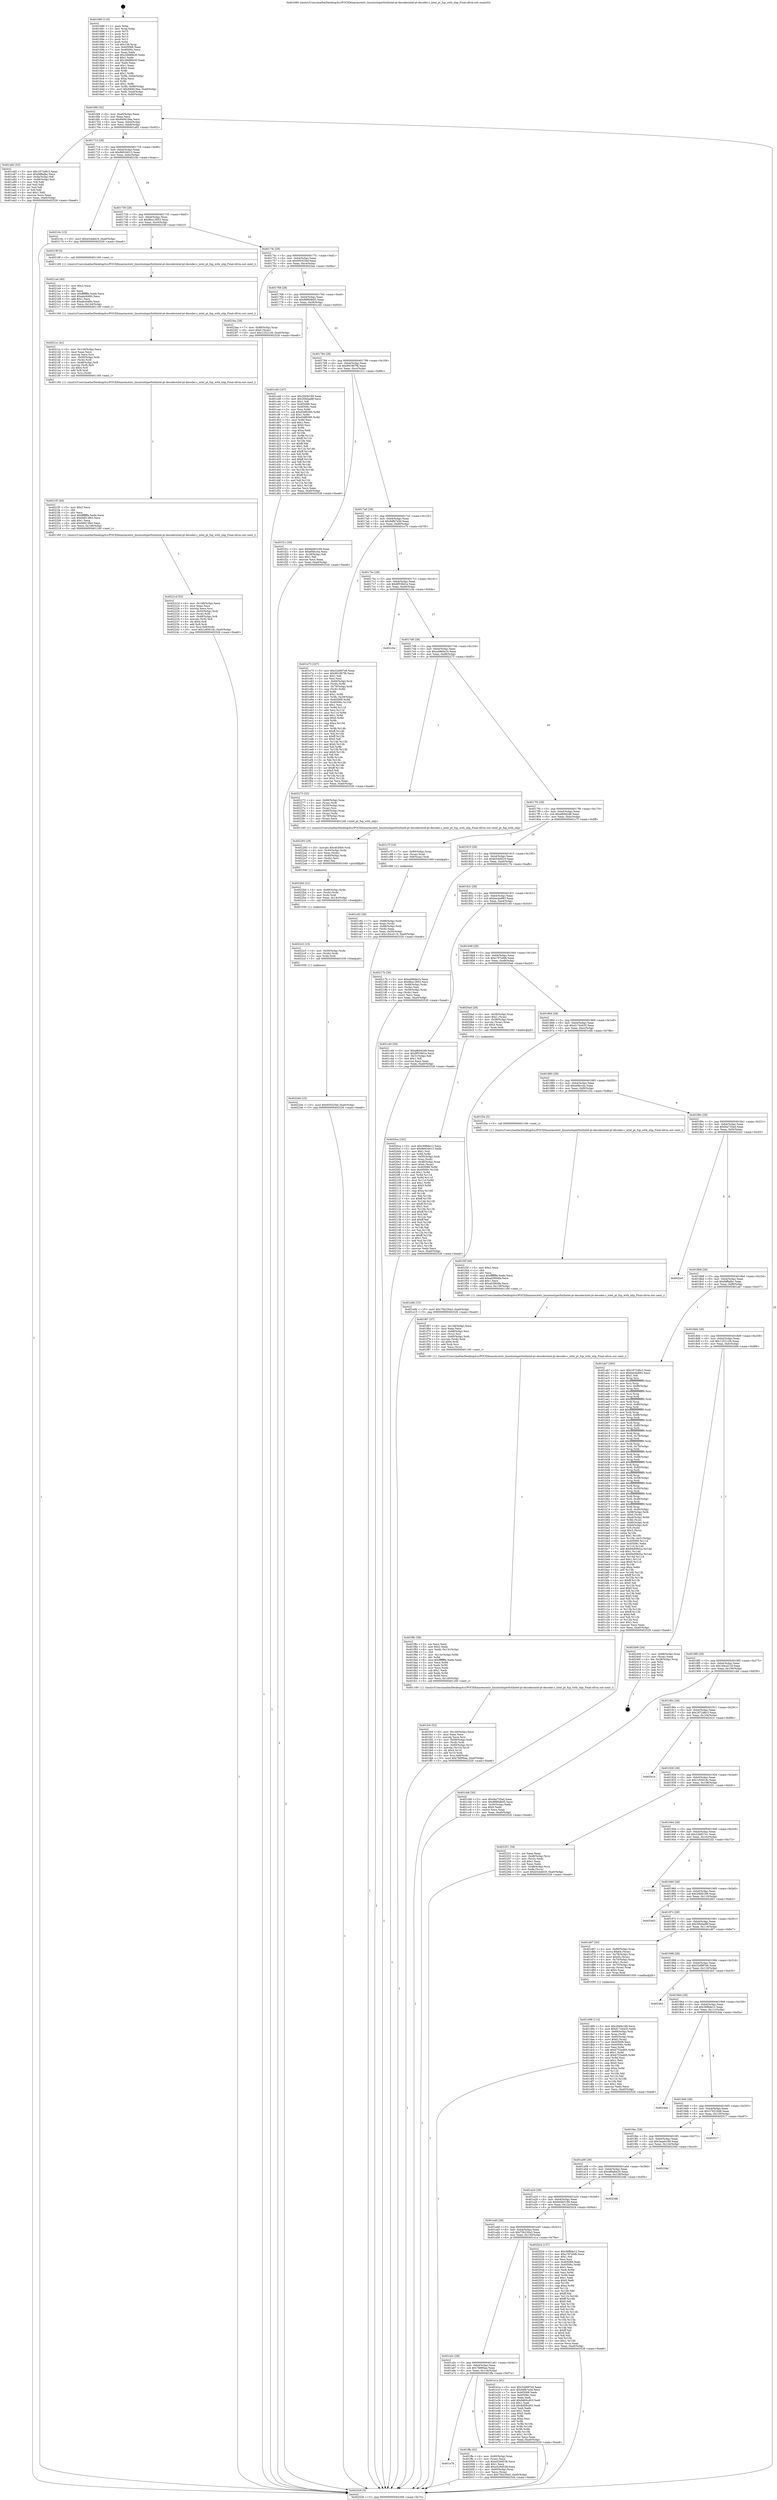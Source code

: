 digraph "0x401680" {
  label = "0x401680 (/mnt/c/Users/mathe/Desktop/tcc/POCII/binaries/extr_linuxtoolsperfutilintel-pt-decoderintel-pt-decoder.c_intel_pt_fup_with_nlip_Final-ollvm.out::main(0))"
  labelloc = "t"
  node[shape=record]

  Entry [label="",width=0.3,height=0.3,shape=circle,fillcolor=black,style=filled]
  "0x4016f4" [label="{
     0x4016f4 [32]\l
     | [instrs]\l
     &nbsp;&nbsp;0x4016f4 \<+6\>: mov -0xa0(%rbp),%eax\l
     &nbsp;&nbsp;0x4016fa \<+2\>: mov %eax,%ecx\l
     &nbsp;&nbsp;0x4016fc \<+6\>: sub $0x840619ea,%ecx\l
     &nbsp;&nbsp;0x401702 \<+6\>: mov %eax,-0xb4(%rbp)\l
     &nbsp;&nbsp;0x401708 \<+6\>: mov %ecx,-0xb8(%rbp)\l
     &nbsp;&nbsp;0x40170e \<+6\>: je 0000000000401a82 \<main+0x402\>\l
  }"]
  "0x401a82" [label="{
     0x401a82 [53]\l
     | [instrs]\l
     &nbsp;&nbsp;0x401a82 \<+5\>: mov $0x1872d6c3,%eax\l
     &nbsp;&nbsp;0x401a87 \<+5\>: mov $0xf4ffadbc,%ecx\l
     &nbsp;&nbsp;0x401a8c \<+6\>: mov -0x9a(%rbp),%dl\l
     &nbsp;&nbsp;0x401a92 \<+7\>: mov -0x99(%rbp),%sil\l
     &nbsp;&nbsp;0x401a99 \<+3\>: mov %dl,%dil\l
     &nbsp;&nbsp;0x401a9c \<+3\>: and %sil,%dil\l
     &nbsp;&nbsp;0x401a9f \<+3\>: xor %sil,%dl\l
     &nbsp;&nbsp;0x401aa2 \<+3\>: or %dl,%dil\l
     &nbsp;&nbsp;0x401aa5 \<+4\>: test $0x1,%dil\l
     &nbsp;&nbsp;0x401aa9 \<+3\>: cmovne %ecx,%eax\l
     &nbsp;&nbsp;0x401aac \<+6\>: mov %eax,-0xa0(%rbp)\l
     &nbsp;&nbsp;0x401ab2 \<+5\>: jmp 0000000000402526 \<main+0xea6\>\l
  }"]
  "0x401714" [label="{
     0x401714 [28]\l
     | [instrs]\l
     &nbsp;&nbsp;0x401714 \<+5\>: jmp 0000000000401719 \<main+0x99\>\l
     &nbsp;&nbsp;0x401719 \<+6\>: mov -0xb4(%rbp),%eax\l
     &nbsp;&nbsp;0x40171f \<+5\>: sub $0x86634013,%eax\l
     &nbsp;&nbsp;0x401724 \<+6\>: mov %eax,-0xbc(%rbp)\l
     &nbsp;&nbsp;0x40172a \<+6\>: je 000000000040216c \<main+0xaec\>\l
  }"]
  "0x402526" [label="{
     0x402526 [5]\l
     | [instrs]\l
     &nbsp;&nbsp;0x402526 \<+5\>: jmp 00000000004016f4 \<main+0x74\>\l
  }"]
  "0x401680" [label="{
     0x401680 [116]\l
     | [instrs]\l
     &nbsp;&nbsp;0x401680 \<+1\>: push %rbp\l
     &nbsp;&nbsp;0x401681 \<+3\>: mov %rsp,%rbp\l
     &nbsp;&nbsp;0x401684 \<+2\>: push %r15\l
     &nbsp;&nbsp;0x401686 \<+2\>: push %r14\l
     &nbsp;&nbsp;0x401688 \<+2\>: push %r13\l
     &nbsp;&nbsp;0x40168a \<+2\>: push %r12\l
     &nbsp;&nbsp;0x40168c \<+1\>: push %rbx\l
     &nbsp;&nbsp;0x40168d \<+7\>: sub $0x138,%rsp\l
     &nbsp;&nbsp;0x401694 \<+7\>: mov 0x405068,%eax\l
     &nbsp;&nbsp;0x40169b \<+7\>: mov 0x40506c,%ecx\l
     &nbsp;&nbsp;0x4016a2 \<+2\>: mov %eax,%edx\l
     &nbsp;&nbsp;0x4016a4 \<+6\>: add $0x26686b30,%edx\l
     &nbsp;&nbsp;0x4016aa \<+3\>: sub $0x1,%edx\l
     &nbsp;&nbsp;0x4016ad \<+6\>: sub $0x26686b30,%edx\l
     &nbsp;&nbsp;0x4016b3 \<+3\>: imul %edx,%eax\l
     &nbsp;&nbsp;0x4016b6 \<+3\>: and $0x1,%eax\l
     &nbsp;&nbsp;0x4016b9 \<+3\>: cmp $0x0,%eax\l
     &nbsp;&nbsp;0x4016bc \<+4\>: sete %r8b\l
     &nbsp;&nbsp;0x4016c0 \<+4\>: and $0x1,%r8b\l
     &nbsp;&nbsp;0x4016c4 \<+7\>: mov %r8b,-0x9a(%rbp)\l
     &nbsp;&nbsp;0x4016cb \<+3\>: cmp $0xa,%ecx\l
     &nbsp;&nbsp;0x4016ce \<+4\>: setl %r8b\l
     &nbsp;&nbsp;0x4016d2 \<+4\>: and $0x1,%r8b\l
     &nbsp;&nbsp;0x4016d6 \<+7\>: mov %r8b,-0x99(%rbp)\l
     &nbsp;&nbsp;0x4016dd \<+10\>: movl $0x840619ea,-0xa0(%rbp)\l
     &nbsp;&nbsp;0x4016e7 \<+6\>: mov %edi,-0xa4(%rbp)\l
     &nbsp;&nbsp;0x4016ed \<+7\>: mov %rsi,-0xb0(%rbp)\l
  }"]
  Exit [label="",width=0.3,height=0.3,shape=circle,fillcolor=black,style=filled,peripheries=2]
  "0x40216c" [label="{
     0x40216c [15]\l
     | [instrs]\l
     &nbsp;&nbsp;0x40216c \<+10\>: movl $0xb5cbdd19,-0xa0(%rbp)\l
     &nbsp;&nbsp;0x402176 \<+5\>: jmp 0000000000402526 \<main+0xea6\>\l
  }"]
  "0x401730" [label="{
     0x401730 [28]\l
     | [instrs]\l
     &nbsp;&nbsp;0x401730 \<+5\>: jmp 0000000000401735 \<main+0xb5\>\l
     &nbsp;&nbsp;0x401735 \<+6\>: mov -0xb4(%rbp),%eax\l
     &nbsp;&nbsp;0x40173b \<+5\>: sub $0x8ba13853,%eax\l
     &nbsp;&nbsp;0x401740 \<+6\>: mov %eax,-0xc0(%rbp)\l
     &nbsp;&nbsp;0x401746 \<+6\>: je 000000000040219f \<main+0xb1f\>\l
  }"]
  "0x4022d4" [label="{
     0x4022d4 [15]\l
     | [instrs]\l
     &nbsp;&nbsp;0x4022d4 \<+10\>: movl $0x950325ef,-0xa0(%rbp)\l
     &nbsp;&nbsp;0x4022de \<+5\>: jmp 0000000000402526 \<main+0xea6\>\l
  }"]
  "0x40219f" [label="{
     0x40219f [5]\l
     | [instrs]\l
     &nbsp;&nbsp;0x40219f \<+5\>: call 0000000000401160 \<next_i\>\l
     | [calls]\l
     &nbsp;&nbsp;0x401160 \{1\} (/mnt/c/Users/mathe/Desktop/tcc/POCII/binaries/extr_linuxtoolsperfutilintel-pt-decoderintel-pt-decoder.c_intel_pt_fup_with_nlip_Final-ollvm.out::next_i)\l
  }"]
  "0x40174c" [label="{
     0x40174c [28]\l
     | [instrs]\l
     &nbsp;&nbsp;0x40174c \<+5\>: jmp 0000000000401751 \<main+0xd1\>\l
     &nbsp;&nbsp;0x401751 \<+6\>: mov -0xb4(%rbp),%eax\l
     &nbsp;&nbsp;0x401757 \<+5\>: sub $0x950325ef,%eax\l
     &nbsp;&nbsp;0x40175c \<+6\>: mov %eax,-0xc4(%rbp)\l
     &nbsp;&nbsp;0x401762 \<+6\>: je 00000000004023ea \<main+0xd6a\>\l
  }"]
  "0x4022c5" [label="{
     0x4022c5 [15]\l
     | [instrs]\l
     &nbsp;&nbsp;0x4022c5 \<+4\>: mov -0x50(%rbp),%rdx\l
     &nbsp;&nbsp;0x4022c9 \<+3\>: mov (%rdx),%rdx\l
     &nbsp;&nbsp;0x4022cc \<+3\>: mov %rdx,%rdi\l
     &nbsp;&nbsp;0x4022cf \<+5\>: call 0000000000401030 \<free@plt\>\l
     | [calls]\l
     &nbsp;&nbsp;0x401030 \{1\} (unknown)\l
  }"]
  "0x4023ea" [label="{
     0x4023ea [28]\l
     | [instrs]\l
     &nbsp;&nbsp;0x4023ea \<+7\>: mov -0x98(%rbp),%rax\l
     &nbsp;&nbsp;0x4023f1 \<+6\>: movl $0x0,(%rax)\l
     &nbsp;&nbsp;0x4023f7 \<+10\>: movl $0x12521cf4,-0xa0(%rbp)\l
     &nbsp;&nbsp;0x402401 \<+5\>: jmp 0000000000402526 \<main+0xea6\>\l
  }"]
  "0x401768" [label="{
     0x401768 [28]\l
     | [instrs]\l
     &nbsp;&nbsp;0x401768 \<+5\>: jmp 000000000040176d \<main+0xed\>\l
     &nbsp;&nbsp;0x40176d \<+6\>: mov -0xb4(%rbp),%eax\l
     &nbsp;&nbsp;0x401773 \<+5\>: sub $0x9890db05,%eax\l
     &nbsp;&nbsp;0x401778 \<+6\>: mov %eax,-0xc8(%rbp)\l
     &nbsp;&nbsp;0x40177e \<+6\>: je 0000000000401cd4 \<main+0x654\>\l
  }"]
  "0x4022b0" [label="{
     0x4022b0 [21]\l
     | [instrs]\l
     &nbsp;&nbsp;0x4022b0 \<+4\>: mov -0x68(%rbp),%rdx\l
     &nbsp;&nbsp;0x4022b4 \<+3\>: mov (%rdx),%rdx\l
     &nbsp;&nbsp;0x4022b7 \<+3\>: mov %rdx,%rdi\l
     &nbsp;&nbsp;0x4022ba \<+6\>: mov %eax,-0x14c(%rbp)\l
     &nbsp;&nbsp;0x4022c0 \<+5\>: call 0000000000401030 \<free@plt\>\l
     | [calls]\l
     &nbsp;&nbsp;0x401030 \{1\} (unknown)\l
  }"]
  "0x401cd4" [label="{
     0x401cd4 [147]\l
     | [instrs]\l
     &nbsp;&nbsp;0x401cd4 \<+5\>: mov $0x2f40b189,%eax\l
     &nbsp;&nbsp;0x401cd9 \<+5\>: mov $0x30b0ad8f,%ecx\l
     &nbsp;&nbsp;0x401cde \<+2\>: mov $0x1,%dl\l
     &nbsp;&nbsp;0x401ce0 \<+7\>: mov 0x405068,%esi\l
     &nbsp;&nbsp;0x401ce7 \<+7\>: mov 0x40506c,%edi\l
     &nbsp;&nbsp;0x401cee \<+3\>: mov %esi,%r8d\l
     &nbsp;&nbsp;0x401cf1 \<+7\>: sub $0xd3df0385,%r8d\l
     &nbsp;&nbsp;0x401cf8 \<+4\>: sub $0x1,%r8d\l
     &nbsp;&nbsp;0x401cfc \<+7\>: add $0xd3df0385,%r8d\l
     &nbsp;&nbsp;0x401d03 \<+4\>: imul %r8d,%esi\l
     &nbsp;&nbsp;0x401d07 \<+3\>: and $0x1,%esi\l
     &nbsp;&nbsp;0x401d0a \<+3\>: cmp $0x0,%esi\l
     &nbsp;&nbsp;0x401d0d \<+4\>: sete %r9b\l
     &nbsp;&nbsp;0x401d11 \<+3\>: cmp $0xa,%edi\l
     &nbsp;&nbsp;0x401d14 \<+4\>: setl %r10b\l
     &nbsp;&nbsp;0x401d18 \<+3\>: mov %r9b,%r11b\l
     &nbsp;&nbsp;0x401d1b \<+4\>: xor $0xff,%r11b\l
     &nbsp;&nbsp;0x401d1f \<+3\>: mov %r10b,%bl\l
     &nbsp;&nbsp;0x401d22 \<+3\>: xor $0xff,%bl\l
     &nbsp;&nbsp;0x401d25 \<+3\>: xor $0x1,%dl\l
     &nbsp;&nbsp;0x401d28 \<+3\>: mov %r11b,%r14b\l
     &nbsp;&nbsp;0x401d2b \<+4\>: and $0xff,%r14b\l
     &nbsp;&nbsp;0x401d2f \<+3\>: and %dl,%r9b\l
     &nbsp;&nbsp;0x401d32 \<+3\>: mov %bl,%r15b\l
     &nbsp;&nbsp;0x401d35 \<+4\>: and $0xff,%r15b\l
     &nbsp;&nbsp;0x401d39 \<+3\>: and %dl,%r10b\l
     &nbsp;&nbsp;0x401d3c \<+3\>: or %r9b,%r14b\l
     &nbsp;&nbsp;0x401d3f \<+3\>: or %r10b,%r15b\l
     &nbsp;&nbsp;0x401d42 \<+3\>: xor %r15b,%r14b\l
     &nbsp;&nbsp;0x401d45 \<+3\>: or %bl,%r11b\l
     &nbsp;&nbsp;0x401d48 \<+4\>: xor $0xff,%r11b\l
     &nbsp;&nbsp;0x401d4c \<+3\>: or $0x1,%dl\l
     &nbsp;&nbsp;0x401d4f \<+3\>: and %dl,%r11b\l
     &nbsp;&nbsp;0x401d52 \<+3\>: or %r11b,%r14b\l
     &nbsp;&nbsp;0x401d55 \<+4\>: test $0x1,%r14b\l
     &nbsp;&nbsp;0x401d59 \<+3\>: cmovne %ecx,%eax\l
     &nbsp;&nbsp;0x401d5c \<+6\>: mov %eax,-0xa0(%rbp)\l
     &nbsp;&nbsp;0x401d62 \<+5\>: jmp 0000000000402526 \<main+0xea6\>\l
  }"]
  "0x401784" [label="{
     0x401784 [28]\l
     | [instrs]\l
     &nbsp;&nbsp;0x401784 \<+5\>: jmp 0000000000401789 \<main+0x109\>\l
     &nbsp;&nbsp;0x401789 \<+6\>: mov -0xb4(%rbp),%eax\l
     &nbsp;&nbsp;0x40178f \<+5\>: sub $0x991967f6,%eax\l
     &nbsp;&nbsp;0x401794 \<+6\>: mov %eax,-0xcc(%rbp)\l
     &nbsp;&nbsp;0x40179a \<+6\>: je 0000000000401f1c \<main+0x89c\>\l
  }"]
  "0x402293" [label="{
     0x402293 [29]\l
     | [instrs]\l
     &nbsp;&nbsp;0x402293 \<+10\>: movabs $0x4030b6,%rdi\l
     &nbsp;&nbsp;0x40229d \<+4\>: mov -0x40(%rbp),%rdx\l
     &nbsp;&nbsp;0x4022a1 \<+2\>: mov %eax,(%rdx)\l
     &nbsp;&nbsp;0x4022a3 \<+4\>: mov -0x40(%rbp),%rdx\l
     &nbsp;&nbsp;0x4022a7 \<+2\>: mov (%rdx),%esi\l
     &nbsp;&nbsp;0x4022a9 \<+2\>: mov $0x0,%al\l
     &nbsp;&nbsp;0x4022ab \<+5\>: call 0000000000401040 \<printf@plt\>\l
     | [calls]\l
     &nbsp;&nbsp;0x401040 \{1\} (unknown)\l
  }"]
  "0x401f1c" [label="{
     0x401f1c [30]\l
     | [instrs]\l
     &nbsp;&nbsp;0x401f1c \<+5\>: mov $0x6d483199,%eax\l
     &nbsp;&nbsp;0x401f21 \<+5\>: mov $0xef4fcc5a,%ecx\l
     &nbsp;&nbsp;0x401f26 \<+3\>: mov -0x29(%rbp),%dl\l
     &nbsp;&nbsp;0x401f29 \<+3\>: test $0x1,%dl\l
     &nbsp;&nbsp;0x401f2c \<+3\>: cmovne %ecx,%eax\l
     &nbsp;&nbsp;0x401f2f \<+6\>: mov %eax,-0xa0(%rbp)\l
     &nbsp;&nbsp;0x401f35 \<+5\>: jmp 0000000000402526 \<main+0xea6\>\l
  }"]
  "0x4017a0" [label="{
     0x4017a0 [28]\l
     | [instrs]\l
     &nbsp;&nbsp;0x4017a0 \<+5\>: jmp 00000000004017a5 \<main+0x125\>\l
     &nbsp;&nbsp;0x4017a5 \<+6\>: mov -0xb4(%rbp),%eax\l
     &nbsp;&nbsp;0x4017ab \<+5\>: sub $0x9dfb7a5d,%eax\l
     &nbsp;&nbsp;0x4017b0 \<+6\>: mov %eax,-0xd0(%rbp)\l
     &nbsp;&nbsp;0x4017b6 \<+6\>: je 0000000000401e75 \<main+0x7f5\>\l
  }"]
  "0x40221d" [label="{
     0x40221d [52]\l
     | [instrs]\l
     &nbsp;&nbsp;0x40221d \<+6\>: mov -0x148(%rbp),%ecx\l
     &nbsp;&nbsp;0x402223 \<+3\>: imul %eax,%ecx\l
     &nbsp;&nbsp;0x402226 \<+3\>: movslq %ecx,%rsi\l
     &nbsp;&nbsp;0x402229 \<+4\>: mov -0x50(%rbp),%rdi\l
     &nbsp;&nbsp;0x40222d \<+3\>: mov (%rdi),%rdi\l
     &nbsp;&nbsp;0x402230 \<+4\>: mov -0x48(%rbp),%r8\l
     &nbsp;&nbsp;0x402234 \<+3\>: movslq (%r8),%r8\l
     &nbsp;&nbsp;0x402237 \<+4\>: shl $0x4,%r8\l
     &nbsp;&nbsp;0x40223b \<+3\>: add %r8,%rdi\l
     &nbsp;&nbsp;0x40223e \<+4\>: mov %rsi,0x8(%rdi)\l
     &nbsp;&nbsp;0x402242 \<+10\>: movl $0x1c6561dc,-0xa0(%rbp)\l
     &nbsp;&nbsp;0x40224c \<+5\>: jmp 0000000000402526 \<main+0xea6\>\l
  }"]
  "0x401e75" [label="{
     0x401e75 [167]\l
     | [instrs]\l
     &nbsp;&nbsp;0x401e75 \<+5\>: mov $0x32d997e6,%eax\l
     &nbsp;&nbsp;0x401e7a \<+5\>: mov $0x991967f6,%ecx\l
     &nbsp;&nbsp;0x401e7f \<+2\>: mov $0x1,%dl\l
     &nbsp;&nbsp;0x401e81 \<+2\>: xor %esi,%esi\l
     &nbsp;&nbsp;0x401e83 \<+4\>: mov -0x60(%rbp),%rdi\l
     &nbsp;&nbsp;0x401e87 \<+3\>: mov (%rdi),%r8d\l
     &nbsp;&nbsp;0x401e8a \<+4\>: mov -0x70(%rbp),%rdi\l
     &nbsp;&nbsp;0x401e8e \<+3\>: cmp (%rdi),%r8d\l
     &nbsp;&nbsp;0x401e91 \<+4\>: setl %r9b\l
     &nbsp;&nbsp;0x401e95 \<+4\>: and $0x1,%r9b\l
     &nbsp;&nbsp;0x401e99 \<+4\>: mov %r9b,-0x29(%rbp)\l
     &nbsp;&nbsp;0x401e9d \<+8\>: mov 0x405068,%r8d\l
     &nbsp;&nbsp;0x401ea5 \<+8\>: mov 0x40506c,%r10d\l
     &nbsp;&nbsp;0x401ead \<+3\>: sub $0x1,%esi\l
     &nbsp;&nbsp;0x401eb0 \<+3\>: mov %r8d,%r11d\l
     &nbsp;&nbsp;0x401eb3 \<+3\>: add %esi,%r11d\l
     &nbsp;&nbsp;0x401eb6 \<+4\>: imul %r11d,%r8d\l
     &nbsp;&nbsp;0x401eba \<+4\>: and $0x1,%r8d\l
     &nbsp;&nbsp;0x401ebe \<+4\>: cmp $0x0,%r8d\l
     &nbsp;&nbsp;0x401ec2 \<+4\>: sete %r9b\l
     &nbsp;&nbsp;0x401ec6 \<+4\>: cmp $0xa,%r10d\l
     &nbsp;&nbsp;0x401eca \<+3\>: setl %bl\l
     &nbsp;&nbsp;0x401ecd \<+3\>: mov %r9b,%r14b\l
     &nbsp;&nbsp;0x401ed0 \<+4\>: xor $0xff,%r14b\l
     &nbsp;&nbsp;0x401ed4 \<+3\>: mov %bl,%r15b\l
     &nbsp;&nbsp;0x401ed7 \<+4\>: xor $0xff,%r15b\l
     &nbsp;&nbsp;0x401edb \<+3\>: xor $0x0,%dl\l
     &nbsp;&nbsp;0x401ede \<+3\>: mov %r14b,%r12b\l
     &nbsp;&nbsp;0x401ee1 \<+4\>: and $0x0,%r12b\l
     &nbsp;&nbsp;0x401ee5 \<+3\>: and %dl,%r9b\l
     &nbsp;&nbsp;0x401ee8 \<+3\>: mov %r15b,%r13b\l
     &nbsp;&nbsp;0x401eeb \<+4\>: and $0x0,%r13b\l
     &nbsp;&nbsp;0x401eef \<+2\>: and %dl,%bl\l
     &nbsp;&nbsp;0x401ef1 \<+3\>: or %r9b,%r12b\l
     &nbsp;&nbsp;0x401ef4 \<+3\>: or %bl,%r13b\l
     &nbsp;&nbsp;0x401ef7 \<+3\>: xor %r13b,%r12b\l
     &nbsp;&nbsp;0x401efa \<+3\>: or %r15b,%r14b\l
     &nbsp;&nbsp;0x401efd \<+4\>: xor $0xff,%r14b\l
     &nbsp;&nbsp;0x401f01 \<+3\>: or $0x0,%dl\l
     &nbsp;&nbsp;0x401f04 \<+3\>: and %dl,%r14b\l
     &nbsp;&nbsp;0x401f07 \<+3\>: or %r14b,%r12b\l
     &nbsp;&nbsp;0x401f0a \<+4\>: test $0x1,%r12b\l
     &nbsp;&nbsp;0x401f0e \<+3\>: cmovne %ecx,%eax\l
     &nbsp;&nbsp;0x401f11 \<+6\>: mov %eax,-0xa0(%rbp)\l
     &nbsp;&nbsp;0x401f17 \<+5\>: jmp 0000000000402526 \<main+0xea6\>\l
  }"]
  "0x4017bc" [label="{
     0x4017bc [28]\l
     | [instrs]\l
     &nbsp;&nbsp;0x4017bc \<+5\>: jmp 00000000004017c1 \<main+0x141\>\l
     &nbsp;&nbsp;0x4017c1 \<+6\>: mov -0xb4(%rbp),%eax\l
     &nbsp;&nbsp;0x4017c7 \<+5\>: sub $0x9f538d1e,%eax\l
     &nbsp;&nbsp;0x4017cc \<+6\>: mov %eax,-0xd4(%rbp)\l
     &nbsp;&nbsp;0x4017d2 \<+6\>: je 0000000000401c5e \<main+0x5de\>\l
  }"]
  "0x4021f5" [label="{
     0x4021f5 [40]\l
     | [instrs]\l
     &nbsp;&nbsp;0x4021f5 \<+5\>: mov $0x2,%ecx\l
     &nbsp;&nbsp;0x4021fa \<+1\>: cltd\l
     &nbsp;&nbsp;0x4021fb \<+2\>: idiv %ecx\l
     &nbsp;&nbsp;0x4021fd \<+6\>: imul $0xfffffffe,%edx,%ecx\l
     &nbsp;&nbsp;0x402203 \<+6\>: sub $0x9d913fb5,%ecx\l
     &nbsp;&nbsp;0x402209 \<+3\>: add $0x1,%ecx\l
     &nbsp;&nbsp;0x40220c \<+6\>: add $0x9d913fb5,%ecx\l
     &nbsp;&nbsp;0x402212 \<+6\>: mov %ecx,-0x148(%rbp)\l
     &nbsp;&nbsp;0x402218 \<+5\>: call 0000000000401160 \<next_i\>\l
     | [calls]\l
     &nbsp;&nbsp;0x401160 \{1\} (/mnt/c/Users/mathe/Desktop/tcc/POCII/binaries/extr_linuxtoolsperfutilintel-pt-decoderintel-pt-decoder.c_intel_pt_fup_with_nlip_Final-ollvm.out::next_i)\l
  }"]
  "0x401c5e" [label="{
     0x401c5e\l
  }", style=dashed]
  "0x4017d8" [label="{
     0x4017d8 [28]\l
     | [instrs]\l
     &nbsp;&nbsp;0x4017d8 \<+5\>: jmp 00000000004017dd \<main+0x15d\>\l
     &nbsp;&nbsp;0x4017dd \<+6\>: mov -0xb4(%rbp),%eax\l
     &nbsp;&nbsp;0x4017e3 \<+5\>: sub $0xa496de1b,%eax\l
     &nbsp;&nbsp;0x4017e8 \<+6\>: mov %eax,-0xd8(%rbp)\l
     &nbsp;&nbsp;0x4017ee \<+6\>: je 0000000000402273 \<main+0xbf3\>\l
  }"]
  "0x4021cc" [label="{
     0x4021cc [41]\l
     | [instrs]\l
     &nbsp;&nbsp;0x4021cc \<+6\>: mov -0x144(%rbp),%ecx\l
     &nbsp;&nbsp;0x4021d2 \<+3\>: imul %eax,%ecx\l
     &nbsp;&nbsp;0x4021d5 \<+3\>: movslq %ecx,%rsi\l
     &nbsp;&nbsp;0x4021d8 \<+4\>: mov -0x50(%rbp),%rdi\l
     &nbsp;&nbsp;0x4021dc \<+3\>: mov (%rdi),%rdi\l
     &nbsp;&nbsp;0x4021df \<+4\>: mov -0x48(%rbp),%r8\l
     &nbsp;&nbsp;0x4021e3 \<+3\>: movslq (%r8),%r8\l
     &nbsp;&nbsp;0x4021e6 \<+4\>: shl $0x4,%r8\l
     &nbsp;&nbsp;0x4021ea \<+3\>: add %r8,%rdi\l
     &nbsp;&nbsp;0x4021ed \<+3\>: mov %rsi,(%rdi)\l
     &nbsp;&nbsp;0x4021f0 \<+5\>: call 0000000000401160 \<next_i\>\l
     | [calls]\l
     &nbsp;&nbsp;0x401160 \{1\} (/mnt/c/Users/mathe/Desktop/tcc/POCII/binaries/extr_linuxtoolsperfutilintel-pt-decoderintel-pt-decoder.c_intel_pt_fup_with_nlip_Final-ollvm.out::next_i)\l
  }"]
  "0x402273" [label="{
     0x402273 [32]\l
     | [instrs]\l
     &nbsp;&nbsp;0x402273 \<+4\>: mov -0x68(%rbp),%rax\l
     &nbsp;&nbsp;0x402277 \<+3\>: mov (%rax),%rdi\l
     &nbsp;&nbsp;0x40227a \<+4\>: mov -0x50(%rbp),%rax\l
     &nbsp;&nbsp;0x40227e \<+3\>: mov (%rax),%rsi\l
     &nbsp;&nbsp;0x402281 \<+4\>: mov -0x80(%rbp),%rax\l
     &nbsp;&nbsp;0x402285 \<+3\>: mov (%rax),%rdx\l
     &nbsp;&nbsp;0x402288 \<+4\>: mov -0x78(%rbp),%rax\l
     &nbsp;&nbsp;0x40228c \<+2\>: mov (%rax),%ecx\l
     &nbsp;&nbsp;0x40228e \<+5\>: call 0000000000401240 \<intel_pt_fup_with_nlip\>\l
     | [calls]\l
     &nbsp;&nbsp;0x401240 \{1\} (/mnt/c/Users/mathe/Desktop/tcc/POCII/binaries/extr_linuxtoolsperfutilintel-pt-decoderintel-pt-decoder.c_intel_pt_fup_with_nlip_Final-ollvm.out::intel_pt_fup_with_nlip)\l
  }"]
  "0x4017f4" [label="{
     0x4017f4 [28]\l
     | [instrs]\l
     &nbsp;&nbsp;0x4017f4 \<+5\>: jmp 00000000004017f9 \<main+0x179\>\l
     &nbsp;&nbsp;0x4017f9 \<+6\>: mov -0xb4(%rbp),%eax\l
     &nbsp;&nbsp;0x4017ff \<+5\>: sub $0xafb942d8,%eax\l
     &nbsp;&nbsp;0x401804 \<+6\>: mov %eax,-0xdc(%rbp)\l
     &nbsp;&nbsp;0x40180a \<+6\>: je 0000000000401c7f \<main+0x5ff\>\l
  }"]
  "0x4021a4" [label="{
     0x4021a4 [40]\l
     | [instrs]\l
     &nbsp;&nbsp;0x4021a4 \<+5\>: mov $0x2,%ecx\l
     &nbsp;&nbsp;0x4021a9 \<+1\>: cltd\l
     &nbsp;&nbsp;0x4021aa \<+2\>: idiv %ecx\l
     &nbsp;&nbsp;0x4021ac \<+6\>: imul $0xfffffffe,%edx,%ecx\l
     &nbsp;&nbsp;0x4021b2 \<+6\>: add $0xabc646fc,%ecx\l
     &nbsp;&nbsp;0x4021b8 \<+3\>: add $0x1,%ecx\l
     &nbsp;&nbsp;0x4021bb \<+6\>: sub $0xabc646fc,%ecx\l
     &nbsp;&nbsp;0x4021c1 \<+6\>: mov %ecx,-0x144(%rbp)\l
     &nbsp;&nbsp;0x4021c7 \<+5\>: call 0000000000401160 \<next_i\>\l
     | [calls]\l
     &nbsp;&nbsp;0x401160 \{1\} (/mnt/c/Users/mathe/Desktop/tcc/POCII/binaries/extr_linuxtoolsperfutilintel-pt-decoderintel-pt-decoder.c_intel_pt_fup_with_nlip_Final-ollvm.out::next_i)\l
  }"]
  "0x401c7f" [label="{
     0x401c7f [19]\l
     | [instrs]\l
     &nbsp;&nbsp;0x401c7f \<+7\>: mov -0x90(%rbp),%rax\l
     &nbsp;&nbsp;0x401c86 \<+3\>: mov (%rax),%rax\l
     &nbsp;&nbsp;0x401c89 \<+4\>: mov 0x8(%rax),%rdi\l
     &nbsp;&nbsp;0x401c8d \<+5\>: call 0000000000401060 \<atoi@plt\>\l
     | [calls]\l
     &nbsp;&nbsp;0x401060 \{1\} (unknown)\l
  }"]
  "0x401810" [label="{
     0x401810 [28]\l
     | [instrs]\l
     &nbsp;&nbsp;0x401810 \<+5\>: jmp 0000000000401815 \<main+0x195\>\l
     &nbsp;&nbsp;0x401815 \<+6\>: mov -0xb4(%rbp),%eax\l
     &nbsp;&nbsp;0x40181b \<+5\>: sub $0xb5cbdd19,%eax\l
     &nbsp;&nbsp;0x401820 \<+6\>: mov %eax,-0xe0(%rbp)\l
     &nbsp;&nbsp;0x401826 \<+6\>: je 000000000040217b \<main+0xafb\>\l
  }"]
  "0x4020ca" [label="{
     0x4020ca [162]\l
     | [instrs]\l
     &nbsp;&nbsp;0x4020ca \<+5\>: mov $0x36f8de12,%ecx\l
     &nbsp;&nbsp;0x4020cf \<+5\>: mov $0x86634013,%edx\l
     &nbsp;&nbsp;0x4020d4 \<+3\>: mov $0x1,%sil\l
     &nbsp;&nbsp;0x4020d7 \<+3\>: xor %r8d,%r8d\l
     &nbsp;&nbsp;0x4020da \<+4\>: mov -0x50(%rbp),%rdi\l
     &nbsp;&nbsp;0x4020de \<+3\>: mov %rax,(%rdi)\l
     &nbsp;&nbsp;0x4020e1 \<+4\>: mov -0x48(%rbp),%rax\l
     &nbsp;&nbsp;0x4020e5 \<+6\>: movl $0x0,(%rax)\l
     &nbsp;&nbsp;0x4020eb \<+8\>: mov 0x405068,%r9d\l
     &nbsp;&nbsp;0x4020f3 \<+8\>: mov 0x40506c,%r10d\l
     &nbsp;&nbsp;0x4020fb \<+4\>: sub $0x1,%r8d\l
     &nbsp;&nbsp;0x4020ff \<+3\>: mov %r9d,%r11d\l
     &nbsp;&nbsp;0x402102 \<+3\>: add %r8d,%r11d\l
     &nbsp;&nbsp;0x402105 \<+4\>: imul %r11d,%r9d\l
     &nbsp;&nbsp;0x402109 \<+4\>: and $0x1,%r9d\l
     &nbsp;&nbsp;0x40210d \<+4\>: cmp $0x0,%r9d\l
     &nbsp;&nbsp;0x402111 \<+3\>: sete %bl\l
     &nbsp;&nbsp;0x402114 \<+4\>: cmp $0xa,%r10d\l
     &nbsp;&nbsp;0x402118 \<+4\>: setl %r14b\l
     &nbsp;&nbsp;0x40211c \<+3\>: mov %bl,%r15b\l
     &nbsp;&nbsp;0x40211f \<+4\>: xor $0xff,%r15b\l
     &nbsp;&nbsp;0x402123 \<+3\>: mov %r14b,%r12b\l
     &nbsp;&nbsp;0x402126 \<+4\>: xor $0xff,%r12b\l
     &nbsp;&nbsp;0x40212a \<+4\>: xor $0x1,%sil\l
     &nbsp;&nbsp;0x40212e \<+3\>: mov %r15b,%r13b\l
     &nbsp;&nbsp;0x402131 \<+4\>: and $0xff,%r13b\l
     &nbsp;&nbsp;0x402135 \<+3\>: and %sil,%bl\l
     &nbsp;&nbsp;0x402138 \<+3\>: mov %r12b,%al\l
     &nbsp;&nbsp;0x40213b \<+2\>: and $0xff,%al\l
     &nbsp;&nbsp;0x40213d \<+3\>: and %sil,%r14b\l
     &nbsp;&nbsp;0x402140 \<+3\>: or %bl,%r13b\l
     &nbsp;&nbsp;0x402143 \<+3\>: or %r14b,%al\l
     &nbsp;&nbsp;0x402146 \<+3\>: xor %al,%r13b\l
     &nbsp;&nbsp;0x402149 \<+3\>: or %r12b,%r15b\l
     &nbsp;&nbsp;0x40214c \<+4\>: xor $0xff,%r15b\l
     &nbsp;&nbsp;0x402150 \<+4\>: or $0x1,%sil\l
     &nbsp;&nbsp;0x402154 \<+3\>: and %sil,%r15b\l
     &nbsp;&nbsp;0x402157 \<+3\>: or %r15b,%r13b\l
     &nbsp;&nbsp;0x40215a \<+4\>: test $0x1,%r13b\l
     &nbsp;&nbsp;0x40215e \<+3\>: cmovne %edx,%ecx\l
     &nbsp;&nbsp;0x402161 \<+6\>: mov %ecx,-0xa0(%rbp)\l
     &nbsp;&nbsp;0x402167 \<+5\>: jmp 0000000000402526 \<main+0xea6\>\l
  }"]
  "0x40217b" [label="{
     0x40217b [36]\l
     | [instrs]\l
     &nbsp;&nbsp;0x40217b \<+5\>: mov $0xa496de1b,%eax\l
     &nbsp;&nbsp;0x402180 \<+5\>: mov $0x8ba13853,%ecx\l
     &nbsp;&nbsp;0x402185 \<+4\>: mov -0x48(%rbp),%rdx\l
     &nbsp;&nbsp;0x402189 \<+2\>: mov (%rdx),%esi\l
     &nbsp;&nbsp;0x40218b \<+4\>: mov -0x58(%rbp),%rdx\l
     &nbsp;&nbsp;0x40218f \<+2\>: cmp (%rdx),%esi\l
     &nbsp;&nbsp;0x402191 \<+3\>: cmovl %ecx,%eax\l
     &nbsp;&nbsp;0x402194 \<+6\>: mov %eax,-0xa0(%rbp)\l
     &nbsp;&nbsp;0x40219a \<+5\>: jmp 0000000000402526 \<main+0xea6\>\l
  }"]
  "0x40182c" [label="{
     0x40182c [28]\l
     | [instrs]\l
     &nbsp;&nbsp;0x40182c \<+5\>: jmp 0000000000401831 \<main+0x1b1\>\l
     &nbsp;&nbsp;0x401831 \<+6\>: mov -0xb4(%rbp),%eax\l
     &nbsp;&nbsp;0x401837 \<+5\>: sub $0xbecbe883,%eax\l
     &nbsp;&nbsp;0x40183c \<+6\>: mov %eax,-0xe4(%rbp)\l
     &nbsp;&nbsp;0x401842 \<+6\>: je 0000000000401c40 \<main+0x5c0\>\l
  }"]
  "0x401a78" [label="{
     0x401a78\l
  }", style=dashed]
  "0x401c40" [label="{
     0x401c40 [30]\l
     | [instrs]\l
     &nbsp;&nbsp;0x401c40 \<+5\>: mov $0xafb942d8,%eax\l
     &nbsp;&nbsp;0x401c45 \<+5\>: mov $0x9f538d1e,%ecx\l
     &nbsp;&nbsp;0x401c4a \<+3\>: mov -0x31(%rbp),%dl\l
     &nbsp;&nbsp;0x401c4d \<+3\>: test $0x1,%dl\l
     &nbsp;&nbsp;0x401c50 \<+3\>: cmovne %ecx,%eax\l
     &nbsp;&nbsp;0x401c53 \<+6\>: mov %eax,-0xa0(%rbp)\l
     &nbsp;&nbsp;0x401c59 \<+5\>: jmp 0000000000402526 \<main+0xea6\>\l
  }"]
  "0x401848" [label="{
     0x401848 [28]\l
     | [instrs]\l
     &nbsp;&nbsp;0x401848 \<+5\>: jmp 000000000040184d \<main+0x1cd\>\l
     &nbsp;&nbsp;0x40184d \<+6\>: mov -0xb4(%rbp),%eax\l
     &nbsp;&nbsp;0x401853 \<+5\>: sub $0xc787efd6,%eax\l
     &nbsp;&nbsp;0x401858 \<+6\>: mov %eax,-0xe8(%rbp)\l
     &nbsp;&nbsp;0x40185e \<+6\>: je 00000000004020ad \<main+0xa2d\>\l
  }"]
  "0x401ffa" [label="{
     0x401ffa [42]\l
     | [instrs]\l
     &nbsp;&nbsp;0x401ffa \<+4\>: mov -0x60(%rbp),%rax\l
     &nbsp;&nbsp;0x401ffe \<+2\>: mov (%rax),%ecx\l
     &nbsp;&nbsp;0x402000 \<+6\>: sub $0xe526d538,%ecx\l
     &nbsp;&nbsp;0x402006 \<+3\>: add $0x1,%ecx\l
     &nbsp;&nbsp;0x402009 \<+6\>: add $0xe526d538,%ecx\l
     &nbsp;&nbsp;0x40200f \<+4\>: mov -0x60(%rbp),%rax\l
     &nbsp;&nbsp;0x402013 \<+2\>: mov %ecx,(%rax)\l
     &nbsp;&nbsp;0x402015 \<+10\>: movl $0x75b230a3,-0xa0(%rbp)\l
     &nbsp;&nbsp;0x40201f \<+5\>: jmp 0000000000402526 \<main+0xea6\>\l
  }"]
  "0x4020ad" [label="{
     0x4020ad [29]\l
     | [instrs]\l
     &nbsp;&nbsp;0x4020ad \<+4\>: mov -0x58(%rbp),%rax\l
     &nbsp;&nbsp;0x4020b1 \<+6\>: movl $0x1,(%rax)\l
     &nbsp;&nbsp;0x4020b7 \<+4\>: mov -0x58(%rbp),%rax\l
     &nbsp;&nbsp;0x4020bb \<+3\>: movslq (%rax),%rax\l
     &nbsp;&nbsp;0x4020be \<+4\>: shl $0x4,%rax\l
     &nbsp;&nbsp;0x4020c2 \<+3\>: mov %rax,%rdi\l
     &nbsp;&nbsp;0x4020c5 \<+5\>: call 0000000000401050 \<malloc@plt\>\l
     | [calls]\l
     &nbsp;&nbsp;0x401050 \{1\} (unknown)\l
  }"]
  "0x401864" [label="{
     0x401864 [28]\l
     | [instrs]\l
     &nbsp;&nbsp;0x401864 \<+5\>: jmp 0000000000401869 \<main+0x1e9\>\l
     &nbsp;&nbsp;0x401869 \<+6\>: mov -0xb4(%rbp),%eax\l
     &nbsp;&nbsp;0x40186f \<+5\>: sub $0xd1744435,%eax\l
     &nbsp;&nbsp;0x401874 \<+6\>: mov %eax,-0xec(%rbp)\l
     &nbsp;&nbsp;0x40187a \<+6\>: je 0000000000401e0b \<main+0x78b\>\l
  }"]
  "0x401fc6" [label="{
     0x401fc6 [52]\l
     | [instrs]\l
     &nbsp;&nbsp;0x401fc6 \<+6\>: mov -0x140(%rbp),%ecx\l
     &nbsp;&nbsp;0x401fcc \<+3\>: imul %eax,%ecx\l
     &nbsp;&nbsp;0x401fcf \<+3\>: movslq %ecx,%rsi\l
     &nbsp;&nbsp;0x401fd2 \<+4\>: mov -0x68(%rbp),%rdi\l
     &nbsp;&nbsp;0x401fd6 \<+3\>: mov (%rdi),%rdi\l
     &nbsp;&nbsp;0x401fd9 \<+4\>: mov -0x60(%rbp),%r10\l
     &nbsp;&nbsp;0x401fdd \<+3\>: movslq (%r10),%r10\l
     &nbsp;&nbsp;0x401fe0 \<+4\>: shl $0x4,%r10\l
     &nbsp;&nbsp;0x401fe4 \<+3\>: add %r10,%rdi\l
     &nbsp;&nbsp;0x401fe7 \<+4\>: mov %rsi,0x8(%rdi)\l
     &nbsp;&nbsp;0x401feb \<+10\>: movl $0x7fd9f4ae,-0xa0(%rbp)\l
     &nbsp;&nbsp;0x401ff5 \<+5\>: jmp 0000000000402526 \<main+0xea6\>\l
  }"]
  "0x401e0b" [label="{
     0x401e0b [15]\l
     | [instrs]\l
     &nbsp;&nbsp;0x401e0b \<+10\>: movl $0x75b230a3,-0xa0(%rbp)\l
     &nbsp;&nbsp;0x401e15 \<+5\>: jmp 0000000000402526 \<main+0xea6\>\l
  }"]
  "0x401880" [label="{
     0x401880 [28]\l
     | [instrs]\l
     &nbsp;&nbsp;0x401880 \<+5\>: jmp 0000000000401885 \<main+0x205\>\l
     &nbsp;&nbsp;0x401885 \<+6\>: mov -0xb4(%rbp),%eax\l
     &nbsp;&nbsp;0x40188b \<+5\>: sub $0xef4fcc5a,%eax\l
     &nbsp;&nbsp;0x401890 \<+6\>: mov %eax,-0xf0(%rbp)\l
     &nbsp;&nbsp;0x401896 \<+6\>: je 0000000000401f3a \<main+0x8ba\>\l
  }"]
  "0x401f8c" [label="{
     0x401f8c [58]\l
     | [instrs]\l
     &nbsp;&nbsp;0x401f8c \<+2\>: xor %ecx,%ecx\l
     &nbsp;&nbsp;0x401f8e \<+5\>: mov $0x2,%edx\l
     &nbsp;&nbsp;0x401f93 \<+6\>: mov %edx,-0x13c(%rbp)\l
     &nbsp;&nbsp;0x401f99 \<+1\>: cltd\l
     &nbsp;&nbsp;0x401f9a \<+7\>: mov -0x13c(%rbp),%r8d\l
     &nbsp;&nbsp;0x401fa1 \<+3\>: idiv %r8d\l
     &nbsp;&nbsp;0x401fa4 \<+6\>: imul $0xfffffffe,%edx,%edx\l
     &nbsp;&nbsp;0x401faa \<+3\>: mov %ecx,%r9d\l
     &nbsp;&nbsp;0x401fad \<+3\>: sub %edx,%r9d\l
     &nbsp;&nbsp;0x401fb0 \<+2\>: mov %ecx,%edx\l
     &nbsp;&nbsp;0x401fb2 \<+3\>: sub $0x1,%edx\l
     &nbsp;&nbsp;0x401fb5 \<+3\>: add %edx,%r9d\l
     &nbsp;&nbsp;0x401fb8 \<+3\>: sub %r9d,%ecx\l
     &nbsp;&nbsp;0x401fbb \<+6\>: mov %ecx,-0x140(%rbp)\l
     &nbsp;&nbsp;0x401fc1 \<+5\>: call 0000000000401160 \<next_i\>\l
     | [calls]\l
     &nbsp;&nbsp;0x401160 \{1\} (/mnt/c/Users/mathe/Desktop/tcc/POCII/binaries/extr_linuxtoolsperfutilintel-pt-decoderintel-pt-decoder.c_intel_pt_fup_with_nlip_Final-ollvm.out::next_i)\l
  }"]
  "0x401f3a" [label="{
     0x401f3a [5]\l
     | [instrs]\l
     &nbsp;&nbsp;0x401f3a \<+5\>: call 0000000000401160 \<next_i\>\l
     | [calls]\l
     &nbsp;&nbsp;0x401160 \{1\} (/mnt/c/Users/mathe/Desktop/tcc/POCII/binaries/extr_linuxtoolsperfutilintel-pt-decoderintel-pt-decoder.c_intel_pt_fup_with_nlip_Final-ollvm.out::next_i)\l
  }"]
  "0x40189c" [label="{
     0x40189c [28]\l
     | [instrs]\l
     &nbsp;&nbsp;0x40189c \<+5\>: jmp 00000000004018a1 \<main+0x221\>\l
     &nbsp;&nbsp;0x4018a1 \<+6\>: mov -0xb4(%rbp),%eax\l
     &nbsp;&nbsp;0x4018a7 \<+5\>: sub $0xf4a735ad,%eax\l
     &nbsp;&nbsp;0x4018ac \<+6\>: mov %eax,-0xf4(%rbp)\l
     &nbsp;&nbsp;0x4018b2 \<+6\>: je 00000000004022e3 \<main+0xc63\>\l
  }"]
  "0x401f67" [label="{
     0x401f67 [37]\l
     | [instrs]\l
     &nbsp;&nbsp;0x401f67 \<+6\>: mov -0x138(%rbp),%ecx\l
     &nbsp;&nbsp;0x401f6d \<+3\>: imul %eax,%ecx\l
     &nbsp;&nbsp;0x401f70 \<+4\>: mov -0x68(%rbp),%rsi\l
     &nbsp;&nbsp;0x401f74 \<+3\>: mov (%rsi),%rsi\l
     &nbsp;&nbsp;0x401f77 \<+4\>: mov -0x60(%rbp),%rdi\l
     &nbsp;&nbsp;0x401f7b \<+3\>: movslq (%rdi),%rdi\l
     &nbsp;&nbsp;0x401f7e \<+4\>: shl $0x4,%rdi\l
     &nbsp;&nbsp;0x401f82 \<+3\>: add %rdi,%rsi\l
     &nbsp;&nbsp;0x401f85 \<+2\>: mov %ecx,(%rsi)\l
     &nbsp;&nbsp;0x401f87 \<+5\>: call 0000000000401160 \<next_i\>\l
     | [calls]\l
     &nbsp;&nbsp;0x401160 \{1\} (/mnt/c/Users/mathe/Desktop/tcc/POCII/binaries/extr_linuxtoolsperfutilintel-pt-decoderintel-pt-decoder.c_intel_pt_fup_with_nlip_Final-ollvm.out::next_i)\l
  }"]
  "0x4022e3" [label="{
     0x4022e3\l
  }", style=dashed]
  "0x4018b8" [label="{
     0x4018b8 [28]\l
     | [instrs]\l
     &nbsp;&nbsp;0x4018b8 \<+5\>: jmp 00000000004018bd \<main+0x23d\>\l
     &nbsp;&nbsp;0x4018bd \<+6\>: mov -0xb4(%rbp),%eax\l
     &nbsp;&nbsp;0x4018c3 \<+5\>: sub $0xf4ffadbc,%eax\l
     &nbsp;&nbsp;0x4018c8 \<+6\>: mov %eax,-0xf8(%rbp)\l
     &nbsp;&nbsp;0x4018ce \<+6\>: je 0000000000401ab7 \<main+0x437\>\l
  }"]
  "0x401f3f" [label="{
     0x401f3f [40]\l
     | [instrs]\l
     &nbsp;&nbsp;0x401f3f \<+5\>: mov $0x2,%ecx\l
     &nbsp;&nbsp;0x401f44 \<+1\>: cltd\l
     &nbsp;&nbsp;0x401f45 \<+2\>: idiv %ecx\l
     &nbsp;&nbsp;0x401f47 \<+6\>: imul $0xfffffffe,%edx,%ecx\l
     &nbsp;&nbsp;0x401f4d \<+6\>: add $0xad3904fa,%ecx\l
     &nbsp;&nbsp;0x401f53 \<+3\>: add $0x1,%ecx\l
     &nbsp;&nbsp;0x401f56 \<+6\>: sub $0xad3904fa,%ecx\l
     &nbsp;&nbsp;0x401f5c \<+6\>: mov %ecx,-0x138(%rbp)\l
     &nbsp;&nbsp;0x401f62 \<+5\>: call 0000000000401160 \<next_i\>\l
     | [calls]\l
     &nbsp;&nbsp;0x401160 \{1\} (/mnt/c/Users/mathe/Desktop/tcc/POCII/binaries/extr_linuxtoolsperfutilintel-pt-decoderintel-pt-decoder.c_intel_pt_fup_with_nlip_Final-ollvm.out::next_i)\l
  }"]
  "0x401ab7" [label="{
     0x401ab7 [393]\l
     | [instrs]\l
     &nbsp;&nbsp;0x401ab7 \<+5\>: mov $0x1872d6c3,%eax\l
     &nbsp;&nbsp;0x401abc \<+5\>: mov $0xbecbe883,%ecx\l
     &nbsp;&nbsp;0x401ac1 \<+2\>: mov $0x1,%dl\l
     &nbsp;&nbsp;0x401ac3 \<+3\>: mov %rsp,%rsi\l
     &nbsp;&nbsp;0x401ac6 \<+4\>: add $0xfffffffffffffff0,%rsi\l
     &nbsp;&nbsp;0x401aca \<+3\>: mov %rsi,%rsp\l
     &nbsp;&nbsp;0x401acd \<+7\>: mov %rsi,-0x98(%rbp)\l
     &nbsp;&nbsp;0x401ad4 \<+3\>: mov %rsp,%rsi\l
     &nbsp;&nbsp;0x401ad7 \<+4\>: add $0xfffffffffffffff0,%rsi\l
     &nbsp;&nbsp;0x401adb \<+3\>: mov %rsi,%rsp\l
     &nbsp;&nbsp;0x401ade \<+3\>: mov %rsp,%rdi\l
     &nbsp;&nbsp;0x401ae1 \<+4\>: add $0xfffffffffffffff0,%rdi\l
     &nbsp;&nbsp;0x401ae5 \<+3\>: mov %rdi,%rsp\l
     &nbsp;&nbsp;0x401ae8 \<+7\>: mov %rdi,-0x90(%rbp)\l
     &nbsp;&nbsp;0x401aef \<+3\>: mov %rsp,%rdi\l
     &nbsp;&nbsp;0x401af2 \<+4\>: add $0xfffffffffffffff0,%rdi\l
     &nbsp;&nbsp;0x401af6 \<+3\>: mov %rdi,%rsp\l
     &nbsp;&nbsp;0x401af9 \<+7\>: mov %rdi,-0x88(%rbp)\l
     &nbsp;&nbsp;0x401b00 \<+3\>: mov %rsp,%rdi\l
     &nbsp;&nbsp;0x401b03 \<+4\>: add $0xfffffffffffffff0,%rdi\l
     &nbsp;&nbsp;0x401b07 \<+3\>: mov %rdi,%rsp\l
     &nbsp;&nbsp;0x401b0a \<+4\>: mov %rdi,-0x80(%rbp)\l
     &nbsp;&nbsp;0x401b0e \<+3\>: mov %rsp,%rdi\l
     &nbsp;&nbsp;0x401b11 \<+4\>: add $0xfffffffffffffff0,%rdi\l
     &nbsp;&nbsp;0x401b15 \<+3\>: mov %rdi,%rsp\l
     &nbsp;&nbsp;0x401b18 \<+4\>: mov %rdi,-0x78(%rbp)\l
     &nbsp;&nbsp;0x401b1c \<+3\>: mov %rsp,%rdi\l
     &nbsp;&nbsp;0x401b1f \<+4\>: add $0xfffffffffffffff0,%rdi\l
     &nbsp;&nbsp;0x401b23 \<+3\>: mov %rdi,%rsp\l
     &nbsp;&nbsp;0x401b26 \<+4\>: mov %rdi,-0x70(%rbp)\l
     &nbsp;&nbsp;0x401b2a \<+3\>: mov %rsp,%rdi\l
     &nbsp;&nbsp;0x401b2d \<+4\>: add $0xfffffffffffffff0,%rdi\l
     &nbsp;&nbsp;0x401b31 \<+3\>: mov %rdi,%rsp\l
     &nbsp;&nbsp;0x401b34 \<+4\>: mov %rdi,-0x68(%rbp)\l
     &nbsp;&nbsp;0x401b38 \<+3\>: mov %rsp,%rdi\l
     &nbsp;&nbsp;0x401b3b \<+4\>: add $0xfffffffffffffff0,%rdi\l
     &nbsp;&nbsp;0x401b3f \<+3\>: mov %rdi,%rsp\l
     &nbsp;&nbsp;0x401b42 \<+4\>: mov %rdi,-0x60(%rbp)\l
     &nbsp;&nbsp;0x401b46 \<+3\>: mov %rsp,%rdi\l
     &nbsp;&nbsp;0x401b49 \<+4\>: add $0xfffffffffffffff0,%rdi\l
     &nbsp;&nbsp;0x401b4d \<+3\>: mov %rdi,%rsp\l
     &nbsp;&nbsp;0x401b50 \<+4\>: mov %rdi,-0x58(%rbp)\l
     &nbsp;&nbsp;0x401b54 \<+3\>: mov %rsp,%rdi\l
     &nbsp;&nbsp;0x401b57 \<+4\>: add $0xfffffffffffffff0,%rdi\l
     &nbsp;&nbsp;0x401b5b \<+3\>: mov %rdi,%rsp\l
     &nbsp;&nbsp;0x401b5e \<+4\>: mov %rdi,-0x50(%rbp)\l
     &nbsp;&nbsp;0x401b62 \<+3\>: mov %rsp,%rdi\l
     &nbsp;&nbsp;0x401b65 \<+4\>: add $0xfffffffffffffff0,%rdi\l
     &nbsp;&nbsp;0x401b69 \<+3\>: mov %rdi,%rsp\l
     &nbsp;&nbsp;0x401b6c \<+4\>: mov %rdi,-0x48(%rbp)\l
     &nbsp;&nbsp;0x401b70 \<+3\>: mov %rsp,%rdi\l
     &nbsp;&nbsp;0x401b73 \<+4\>: add $0xfffffffffffffff0,%rdi\l
     &nbsp;&nbsp;0x401b77 \<+3\>: mov %rdi,%rsp\l
     &nbsp;&nbsp;0x401b7a \<+4\>: mov %rdi,-0x40(%rbp)\l
     &nbsp;&nbsp;0x401b7e \<+7\>: mov -0x98(%rbp),%rdi\l
     &nbsp;&nbsp;0x401b85 \<+6\>: movl $0x0,(%rdi)\l
     &nbsp;&nbsp;0x401b8b \<+7\>: mov -0xa4(%rbp),%r8d\l
     &nbsp;&nbsp;0x401b92 \<+3\>: mov %r8d,(%rsi)\l
     &nbsp;&nbsp;0x401b95 \<+7\>: mov -0x90(%rbp),%rdi\l
     &nbsp;&nbsp;0x401b9c \<+7\>: mov -0xb0(%rbp),%r9\l
     &nbsp;&nbsp;0x401ba3 \<+3\>: mov %r9,(%rdi)\l
     &nbsp;&nbsp;0x401ba6 \<+3\>: cmpl $0x2,(%rsi)\l
     &nbsp;&nbsp;0x401ba9 \<+4\>: setne %r10b\l
     &nbsp;&nbsp;0x401bad \<+4\>: and $0x1,%r10b\l
     &nbsp;&nbsp;0x401bb1 \<+4\>: mov %r10b,-0x31(%rbp)\l
     &nbsp;&nbsp;0x401bb5 \<+8\>: mov 0x405068,%r11d\l
     &nbsp;&nbsp;0x401bbd \<+7\>: mov 0x40506c,%ebx\l
     &nbsp;&nbsp;0x401bc4 \<+3\>: mov %r11d,%r14d\l
     &nbsp;&nbsp;0x401bc7 \<+7\>: add $0x84d08d2a,%r14d\l
     &nbsp;&nbsp;0x401bce \<+4\>: sub $0x1,%r14d\l
     &nbsp;&nbsp;0x401bd2 \<+7\>: sub $0x84d08d2a,%r14d\l
     &nbsp;&nbsp;0x401bd9 \<+4\>: imul %r14d,%r11d\l
     &nbsp;&nbsp;0x401bdd \<+4\>: and $0x1,%r11d\l
     &nbsp;&nbsp;0x401be1 \<+4\>: cmp $0x0,%r11d\l
     &nbsp;&nbsp;0x401be5 \<+4\>: sete %r10b\l
     &nbsp;&nbsp;0x401be9 \<+3\>: cmp $0xa,%ebx\l
     &nbsp;&nbsp;0x401bec \<+4\>: setl %r15b\l
     &nbsp;&nbsp;0x401bf0 \<+3\>: mov %r10b,%r12b\l
     &nbsp;&nbsp;0x401bf3 \<+4\>: xor $0xff,%r12b\l
     &nbsp;&nbsp;0x401bf7 \<+3\>: mov %r15b,%r13b\l
     &nbsp;&nbsp;0x401bfa \<+4\>: xor $0xff,%r13b\l
     &nbsp;&nbsp;0x401bfe \<+3\>: xor $0x0,%dl\l
     &nbsp;&nbsp;0x401c01 \<+3\>: mov %r12b,%sil\l
     &nbsp;&nbsp;0x401c04 \<+4\>: and $0x0,%sil\l
     &nbsp;&nbsp;0x401c08 \<+3\>: and %dl,%r10b\l
     &nbsp;&nbsp;0x401c0b \<+3\>: mov %r13b,%dil\l
     &nbsp;&nbsp;0x401c0e \<+4\>: and $0x0,%dil\l
     &nbsp;&nbsp;0x401c12 \<+3\>: and %dl,%r15b\l
     &nbsp;&nbsp;0x401c15 \<+3\>: or %r10b,%sil\l
     &nbsp;&nbsp;0x401c18 \<+3\>: or %r15b,%dil\l
     &nbsp;&nbsp;0x401c1b \<+3\>: xor %dil,%sil\l
     &nbsp;&nbsp;0x401c1e \<+3\>: or %r13b,%r12b\l
     &nbsp;&nbsp;0x401c21 \<+4\>: xor $0xff,%r12b\l
     &nbsp;&nbsp;0x401c25 \<+3\>: or $0x0,%dl\l
     &nbsp;&nbsp;0x401c28 \<+3\>: and %dl,%r12b\l
     &nbsp;&nbsp;0x401c2b \<+3\>: or %r12b,%sil\l
     &nbsp;&nbsp;0x401c2e \<+4\>: test $0x1,%sil\l
     &nbsp;&nbsp;0x401c32 \<+3\>: cmovne %ecx,%eax\l
     &nbsp;&nbsp;0x401c35 \<+6\>: mov %eax,-0xa0(%rbp)\l
     &nbsp;&nbsp;0x401c3b \<+5\>: jmp 0000000000402526 \<main+0xea6\>\l
  }"]
  "0x4018d4" [label="{
     0x4018d4 [28]\l
     | [instrs]\l
     &nbsp;&nbsp;0x4018d4 \<+5\>: jmp 00000000004018d9 \<main+0x259\>\l
     &nbsp;&nbsp;0x4018d9 \<+6\>: mov -0xb4(%rbp),%eax\l
     &nbsp;&nbsp;0x4018df \<+5\>: sub $0x12521cf4,%eax\l
     &nbsp;&nbsp;0x4018e4 \<+6\>: mov %eax,-0xfc(%rbp)\l
     &nbsp;&nbsp;0x4018ea \<+6\>: je 0000000000402406 \<main+0xd86\>\l
  }"]
  "0x401a5c" [label="{
     0x401a5c [28]\l
     | [instrs]\l
     &nbsp;&nbsp;0x401a5c \<+5\>: jmp 0000000000401a61 \<main+0x3e1\>\l
     &nbsp;&nbsp;0x401a61 \<+6\>: mov -0xb4(%rbp),%eax\l
     &nbsp;&nbsp;0x401a67 \<+5\>: sub $0x7fd9f4ae,%eax\l
     &nbsp;&nbsp;0x401a6c \<+6\>: mov %eax,-0x134(%rbp)\l
     &nbsp;&nbsp;0x401a72 \<+6\>: je 0000000000401ffa \<main+0x97a\>\l
  }"]
  "0x401c92" [label="{
     0x401c92 [36]\l
     | [instrs]\l
     &nbsp;&nbsp;0x401c92 \<+7\>: mov -0x88(%rbp),%rdi\l
     &nbsp;&nbsp;0x401c99 \<+2\>: mov %eax,(%rdi)\l
     &nbsp;&nbsp;0x401c9b \<+7\>: mov -0x88(%rbp),%rdi\l
     &nbsp;&nbsp;0x401ca2 \<+2\>: mov (%rdi),%eax\l
     &nbsp;&nbsp;0x401ca4 \<+3\>: mov %eax,-0x30(%rbp)\l
     &nbsp;&nbsp;0x401ca7 \<+10\>: movl $0x184cd119,-0xa0(%rbp)\l
     &nbsp;&nbsp;0x401cb1 \<+5\>: jmp 0000000000402526 \<main+0xea6\>\l
  }"]
  "0x401e1a" [label="{
     0x401e1a [91]\l
     | [instrs]\l
     &nbsp;&nbsp;0x401e1a \<+5\>: mov $0x32d997e6,%eax\l
     &nbsp;&nbsp;0x401e1f \<+5\>: mov $0x9dfb7a5d,%ecx\l
     &nbsp;&nbsp;0x401e24 \<+7\>: mov 0x405068,%edx\l
     &nbsp;&nbsp;0x401e2b \<+7\>: mov 0x40506c,%esi\l
     &nbsp;&nbsp;0x401e32 \<+2\>: mov %edx,%edi\l
     &nbsp;&nbsp;0x401e34 \<+6\>: add $0x8d69cd03,%edi\l
     &nbsp;&nbsp;0x401e3a \<+3\>: sub $0x1,%edi\l
     &nbsp;&nbsp;0x401e3d \<+6\>: sub $0x8d69cd03,%edi\l
     &nbsp;&nbsp;0x401e43 \<+3\>: imul %edi,%edx\l
     &nbsp;&nbsp;0x401e46 \<+3\>: and $0x1,%edx\l
     &nbsp;&nbsp;0x401e49 \<+3\>: cmp $0x0,%edx\l
     &nbsp;&nbsp;0x401e4c \<+4\>: sete %r8b\l
     &nbsp;&nbsp;0x401e50 \<+3\>: cmp $0xa,%esi\l
     &nbsp;&nbsp;0x401e53 \<+4\>: setl %r9b\l
     &nbsp;&nbsp;0x401e57 \<+3\>: mov %r8b,%r10b\l
     &nbsp;&nbsp;0x401e5a \<+3\>: and %r9b,%r10b\l
     &nbsp;&nbsp;0x401e5d \<+3\>: xor %r9b,%r8b\l
     &nbsp;&nbsp;0x401e60 \<+3\>: or %r8b,%r10b\l
     &nbsp;&nbsp;0x401e63 \<+4\>: test $0x1,%r10b\l
     &nbsp;&nbsp;0x401e67 \<+3\>: cmovne %ecx,%eax\l
     &nbsp;&nbsp;0x401e6a \<+6\>: mov %eax,-0xa0(%rbp)\l
     &nbsp;&nbsp;0x401e70 \<+5\>: jmp 0000000000402526 \<main+0xea6\>\l
  }"]
  "0x402406" [label="{
     0x402406 [24]\l
     | [instrs]\l
     &nbsp;&nbsp;0x402406 \<+7\>: mov -0x98(%rbp),%rax\l
     &nbsp;&nbsp;0x40240d \<+2\>: mov (%rax),%eax\l
     &nbsp;&nbsp;0x40240f \<+4\>: lea -0x28(%rbp),%rsp\l
     &nbsp;&nbsp;0x402413 \<+1\>: pop %rbx\l
     &nbsp;&nbsp;0x402414 \<+2\>: pop %r12\l
     &nbsp;&nbsp;0x402416 \<+2\>: pop %r13\l
     &nbsp;&nbsp;0x402418 \<+2\>: pop %r14\l
     &nbsp;&nbsp;0x40241a \<+2\>: pop %r15\l
     &nbsp;&nbsp;0x40241c \<+1\>: pop %rbp\l
     &nbsp;&nbsp;0x40241d \<+1\>: ret\l
  }"]
  "0x4018f0" [label="{
     0x4018f0 [28]\l
     | [instrs]\l
     &nbsp;&nbsp;0x4018f0 \<+5\>: jmp 00000000004018f5 \<main+0x275\>\l
     &nbsp;&nbsp;0x4018f5 \<+6\>: mov -0xb4(%rbp),%eax\l
     &nbsp;&nbsp;0x4018fb \<+5\>: sub $0x184cd119,%eax\l
     &nbsp;&nbsp;0x401900 \<+6\>: mov %eax,-0x100(%rbp)\l
     &nbsp;&nbsp;0x401906 \<+6\>: je 0000000000401cb6 \<main+0x636\>\l
  }"]
  "0x401a40" [label="{
     0x401a40 [28]\l
     | [instrs]\l
     &nbsp;&nbsp;0x401a40 \<+5\>: jmp 0000000000401a45 \<main+0x3c5\>\l
     &nbsp;&nbsp;0x401a45 \<+6\>: mov -0xb4(%rbp),%eax\l
     &nbsp;&nbsp;0x401a4b \<+5\>: sub $0x75b230a3,%eax\l
     &nbsp;&nbsp;0x401a50 \<+6\>: mov %eax,-0x130(%rbp)\l
     &nbsp;&nbsp;0x401a56 \<+6\>: je 0000000000401e1a \<main+0x79a\>\l
  }"]
  "0x401cb6" [label="{
     0x401cb6 [30]\l
     | [instrs]\l
     &nbsp;&nbsp;0x401cb6 \<+5\>: mov $0xf4a735ad,%eax\l
     &nbsp;&nbsp;0x401cbb \<+5\>: mov $0x9890db05,%ecx\l
     &nbsp;&nbsp;0x401cc0 \<+3\>: mov -0x30(%rbp),%edx\l
     &nbsp;&nbsp;0x401cc3 \<+3\>: cmp $0x0,%edx\l
     &nbsp;&nbsp;0x401cc6 \<+3\>: cmove %ecx,%eax\l
     &nbsp;&nbsp;0x401cc9 \<+6\>: mov %eax,-0xa0(%rbp)\l
     &nbsp;&nbsp;0x401ccf \<+5\>: jmp 0000000000402526 \<main+0xea6\>\l
  }"]
  "0x40190c" [label="{
     0x40190c [28]\l
     | [instrs]\l
     &nbsp;&nbsp;0x40190c \<+5\>: jmp 0000000000401911 \<main+0x291\>\l
     &nbsp;&nbsp;0x401911 \<+6\>: mov -0xb4(%rbp),%eax\l
     &nbsp;&nbsp;0x401917 \<+5\>: sub $0x1872d6c3,%eax\l
     &nbsp;&nbsp;0x40191c \<+6\>: mov %eax,-0x104(%rbp)\l
     &nbsp;&nbsp;0x401922 \<+6\>: je 000000000040241e \<main+0xd9e\>\l
  }"]
  "0x402024" [label="{
     0x402024 [137]\l
     | [instrs]\l
     &nbsp;&nbsp;0x402024 \<+5\>: mov $0x36f8de12,%eax\l
     &nbsp;&nbsp;0x402029 \<+5\>: mov $0xc787efd6,%ecx\l
     &nbsp;&nbsp;0x40202e \<+2\>: mov $0x1,%dl\l
     &nbsp;&nbsp;0x402030 \<+2\>: xor %esi,%esi\l
     &nbsp;&nbsp;0x402032 \<+7\>: mov 0x405068,%edi\l
     &nbsp;&nbsp;0x402039 \<+8\>: mov 0x40506c,%r8d\l
     &nbsp;&nbsp;0x402041 \<+3\>: sub $0x1,%esi\l
     &nbsp;&nbsp;0x402044 \<+3\>: mov %edi,%r9d\l
     &nbsp;&nbsp;0x402047 \<+3\>: add %esi,%r9d\l
     &nbsp;&nbsp;0x40204a \<+4\>: imul %r9d,%edi\l
     &nbsp;&nbsp;0x40204e \<+3\>: and $0x1,%edi\l
     &nbsp;&nbsp;0x402051 \<+3\>: cmp $0x0,%edi\l
     &nbsp;&nbsp;0x402054 \<+4\>: sete %r10b\l
     &nbsp;&nbsp;0x402058 \<+4\>: cmp $0xa,%r8d\l
     &nbsp;&nbsp;0x40205c \<+4\>: setl %r11b\l
     &nbsp;&nbsp;0x402060 \<+3\>: mov %r10b,%bl\l
     &nbsp;&nbsp;0x402063 \<+3\>: xor $0xff,%bl\l
     &nbsp;&nbsp;0x402066 \<+3\>: mov %r11b,%r14b\l
     &nbsp;&nbsp;0x402069 \<+4\>: xor $0xff,%r14b\l
     &nbsp;&nbsp;0x40206d \<+3\>: xor $0x0,%dl\l
     &nbsp;&nbsp;0x402070 \<+3\>: mov %bl,%r15b\l
     &nbsp;&nbsp;0x402073 \<+4\>: and $0x0,%r15b\l
     &nbsp;&nbsp;0x402077 \<+3\>: and %dl,%r10b\l
     &nbsp;&nbsp;0x40207a \<+3\>: mov %r14b,%r12b\l
     &nbsp;&nbsp;0x40207d \<+4\>: and $0x0,%r12b\l
     &nbsp;&nbsp;0x402081 \<+3\>: and %dl,%r11b\l
     &nbsp;&nbsp;0x402084 \<+3\>: or %r10b,%r15b\l
     &nbsp;&nbsp;0x402087 \<+3\>: or %r11b,%r12b\l
     &nbsp;&nbsp;0x40208a \<+3\>: xor %r12b,%r15b\l
     &nbsp;&nbsp;0x40208d \<+3\>: or %r14b,%bl\l
     &nbsp;&nbsp;0x402090 \<+3\>: xor $0xff,%bl\l
     &nbsp;&nbsp;0x402093 \<+3\>: or $0x0,%dl\l
     &nbsp;&nbsp;0x402096 \<+2\>: and %dl,%bl\l
     &nbsp;&nbsp;0x402098 \<+3\>: or %bl,%r15b\l
     &nbsp;&nbsp;0x40209b \<+4\>: test $0x1,%r15b\l
     &nbsp;&nbsp;0x40209f \<+3\>: cmovne %ecx,%eax\l
     &nbsp;&nbsp;0x4020a2 \<+6\>: mov %eax,-0xa0(%rbp)\l
     &nbsp;&nbsp;0x4020a8 \<+5\>: jmp 0000000000402526 \<main+0xea6\>\l
  }"]
  "0x40241e" [label="{
     0x40241e\l
  }", style=dashed]
  "0x401928" [label="{
     0x401928 [28]\l
     | [instrs]\l
     &nbsp;&nbsp;0x401928 \<+5\>: jmp 000000000040192d \<main+0x2ad\>\l
     &nbsp;&nbsp;0x40192d \<+6\>: mov -0xb4(%rbp),%eax\l
     &nbsp;&nbsp;0x401933 \<+5\>: sub $0x1c6561dc,%eax\l
     &nbsp;&nbsp;0x401938 \<+6\>: mov %eax,-0x108(%rbp)\l
     &nbsp;&nbsp;0x40193e \<+6\>: je 0000000000402251 \<main+0xbd1\>\l
  }"]
  "0x401a24" [label="{
     0x401a24 [28]\l
     | [instrs]\l
     &nbsp;&nbsp;0x401a24 \<+5\>: jmp 0000000000401a29 \<main+0x3a9\>\l
     &nbsp;&nbsp;0x401a29 \<+6\>: mov -0xb4(%rbp),%eax\l
     &nbsp;&nbsp;0x401a2f \<+5\>: sub $0x6d483199,%eax\l
     &nbsp;&nbsp;0x401a34 \<+6\>: mov %eax,-0x12c(%rbp)\l
     &nbsp;&nbsp;0x401a3a \<+6\>: je 0000000000402024 \<main+0x9a4\>\l
  }"]
  "0x402251" [label="{
     0x402251 [34]\l
     | [instrs]\l
     &nbsp;&nbsp;0x402251 \<+2\>: xor %eax,%eax\l
     &nbsp;&nbsp;0x402253 \<+4\>: mov -0x48(%rbp),%rcx\l
     &nbsp;&nbsp;0x402257 \<+2\>: mov (%rcx),%edx\l
     &nbsp;&nbsp;0x402259 \<+3\>: sub $0x1,%eax\l
     &nbsp;&nbsp;0x40225c \<+2\>: sub %eax,%edx\l
     &nbsp;&nbsp;0x40225e \<+4\>: mov -0x48(%rbp),%rcx\l
     &nbsp;&nbsp;0x402262 \<+2\>: mov %edx,(%rcx)\l
     &nbsp;&nbsp;0x402264 \<+10\>: movl $0xb5cbdd19,-0xa0(%rbp)\l
     &nbsp;&nbsp;0x40226e \<+5\>: jmp 0000000000402526 \<main+0xea6\>\l
  }"]
  "0x401944" [label="{
     0x401944 [28]\l
     | [instrs]\l
     &nbsp;&nbsp;0x401944 \<+5\>: jmp 0000000000401949 \<main+0x2c9\>\l
     &nbsp;&nbsp;0x401949 \<+6\>: mov -0xb4(%rbp),%eax\l
     &nbsp;&nbsp;0x40194f \<+5\>: sub $0x22b827e1,%eax\l
     &nbsp;&nbsp;0x401954 \<+6\>: mov %eax,-0x10c(%rbp)\l
     &nbsp;&nbsp;0x40195a \<+6\>: je 00000000004022f2 \<main+0xc72\>\l
  }"]
  "0x4023db" [label="{
     0x4023db\l
  }", style=dashed]
  "0x4022f2" [label="{
     0x4022f2\l
  }", style=dashed]
  "0x401960" [label="{
     0x401960 [28]\l
     | [instrs]\l
     &nbsp;&nbsp;0x401960 \<+5\>: jmp 0000000000401965 \<main+0x2e5\>\l
     &nbsp;&nbsp;0x401965 \<+6\>: mov -0xb4(%rbp),%eax\l
     &nbsp;&nbsp;0x40196b \<+5\>: sub $0x2f40b189,%eax\l
     &nbsp;&nbsp;0x401970 \<+6\>: mov %eax,-0x110(%rbp)\l
     &nbsp;&nbsp;0x401976 \<+6\>: je 0000000000402463 \<main+0xde3\>\l
  }"]
  "0x401a08" [label="{
     0x401a08 [28]\l
     | [instrs]\l
     &nbsp;&nbsp;0x401a08 \<+5\>: jmp 0000000000401a0d \<main+0x38d\>\l
     &nbsp;&nbsp;0x401a0d \<+6\>: mov -0xb4(%rbp),%eax\l
     &nbsp;&nbsp;0x401a13 \<+5\>: sub $0x48bdbe20,%eax\l
     &nbsp;&nbsp;0x401a18 \<+6\>: mov %eax,-0x128(%rbp)\l
     &nbsp;&nbsp;0x401a1e \<+6\>: je 00000000004023db \<main+0xd5b\>\l
  }"]
  "0x402463" [label="{
     0x402463\l
  }", style=dashed]
  "0x40197c" [label="{
     0x40197c [28]\l
     | [instrs]\l
     &nbsp;&nbsp;0x40197c \<+5\>: jmp 0000000000401981 \<main+0x301\>\l
     &nbsp;&nbsp;0x401981 \<+6\>: mov -0xb4(%rbp),%eax\l
     &nbsp;&nbsp;0x401987 \<+5\>: sub $0x30b0ad8f,%eax\l
     &nbsp;&nbsp;0x40198c \<+6\>: mov %eax,-0x114(%rbp)\l
     &nbsp;&nbsp;0x401992 \<+6\>: je 0000000000401d67 \<main+0x6e7\>\l
  }"]
  "0x40234d" [label="{
     0x40234d\l
  }", style=dashed]
  "0x401d67" [label="{
     0x401d67 [50]\l
     | [instrs]\l
     &nbsp;&nbsp;0x401d67 \<+4\>: mov -0x80(%rbp),%rax\l
     &nbsp;&nbsp;0x401d6b \<+7\>: movq $0x64,(%rax)\l
     &nbsp;&nbsp;0x401d72 \<+4\>: mov -0x78(%rbp),%rax\l
     &nbsp;&nbsp;0x401d76 \<+6\>: movl $0x64,(%rax)\l
     &nbsp;&nbsp;0x401d7c \<+4\>: mov -0x70(%rbp),%rax\l
     &nbsp;&nbsp;0x401d80 \<+6\>: movl $0x1,(%rax)\l
     &nbsp;&nbsp;0x401d86 \<+4\>: mov -0x70(%rbp),%rax\l
     &nbsp;&nbsp;0x401d8a \<+3\>: movslq (%rax),%rax\l
     &nbsp;&nbsp;0x401d8d \<+4\>: shl $0x4,%rax\l
     &nbsp;&nbsp;0x401d91 \<+3\>: mov %rax,%rdi\l
     &nbsp;&nbsp;0x401d94 \<+5\>: call 0000000000401050 \<malloc@plt\>\l
     | [calls]\l
     &nbsp;&nbsp;0x401050 \{1\} (unknown)\l
  }"]
  "0x401998" [label="{
     0x401998 [28]\l
     | [instrs]\l
     &nbsp;&nbsp;0x401998 \<+5\>: jmp 000000000040199d \<main+0x31d\>\l
     &nbsp;&nbsp;0x40199d \<+6\>: mov -0xb4(%rbp),%eax\l
     &nbsp;&nbsp;0x4019a3 \<+5\>: sub $0x32d997e6,%eax\l
     &nbsp;&nbsp;0x4019a8 \<+6\>: mov %eax,-0x118(%rbp)\l
     &nbsp;&nbsp;0x4019ae \<+6\>: je 00000000004024b5 \<main+0xe35\>\l
  }"]
  "0x401d99" [label="{
     0x401d99 [114]\l
     | [instrs]\l
     &nbsp;&nbsp;0x401d99 \<+5\>: mov $0x2f40b189,%ecx\l
     &nbsp;&nbsp;0x401d9e \<+5\>: mov $0xd1744435,%edx\l
     &nbsp;&nbsp;0x401da3 \<+4\>: mov -0x68(%rbp),%rdi\l
     &nbsp;&nbsp;0x401da7 \<+3\>: mov %rax,(%rdi)\l
     &nbsp;&nbsp;0x401daa \<+4\>: mov -0x60(%rbp),%rax\l
     &nbsp;&nbsp;0x401dae \<+6\>: movl $0x0,(%rax)\l
     &nbsp;&nbsp;0x401db4 \<+7\>: mov 0x405068,%esi\l
     &nbsp;&nbsp;0x401dbb \<+8\>: mov 0x40506c,%r8d\l
     &nbsp;&nbsp;0x401dc3 \<+3\>: mov %esi,%r9d\l
     &nbsp;&nbsp;0x401dc6 \<+7\>: add $0xb753ed05,%r9d\l
     &nbsp;&nbsp;0x401dcd \<+4\>: sub $0x1,%r9d\l
     &nbsp;&nbsp;0x401dd1 \<+7\>: sub $0xb753ed05,%r9d\l
     &nbsp;&nbsp;0x401dd8 \<+4\>: imul %r9d,%esi\l
     &nbsp;&nbsp;0x401ddc \<+3\>: and $0x1,%esi\l
     &nbsp;&nbsp;0x401ddf \<+3\>: cmp $0x0,%esi\l
     &nbsp;&nbsp;0x401de2 \<+4\>: sete %r10b\l
     &nbsp;&nbsp;0x401de6 \<+4\>: cmp $0xa,%r8d\l
     &nbsp;&nbsp;0x401dea \<+4\>: setl %r11b\l
     &nbsp;&nbsp;0x401dee \<+3\>: mov %r10b,%bl\l
     &nbsp;&nbsp;0x401df1 \<+3\>: and %r11b,%bl\l
     &nbsp;&nbsp;0x401df4 \<+3\>: xor %r11b,%r10b\l
     &nbsp;&nbsp;0x401df7 \<+3\>: or %r10b,%bl\l
     &nbsp;&nbsp;0x401dfa \<+3\>: test $0x1,%bl\l
     &nbsp;&nbsp;0x401dfd \<+3\>: cmovne %edx,%ecx\l
     &nbsp;&nbsp;0x401e00 \<+6\>: mov %ecx,-0xa0(%rbp)\l
     &nbsp;&nbsp;0x401e06 \<+5\>: jmp 0000000000402526 \<main+0xea6\>\l
  }"]
  "0x4019ec" [label="{
     0x4019ec [28]\l
     | [instrs]\l
     &nbsp;&nbsp;0x4019ec \<+5\>: jmp 00000000004019f1 \<main+0x371\>\l
     &nbsp;&nbsp;0x4019f1 \<+6\>: mov -0xb4(%rbp),%eax\l
     &nbsp;&nbsp;0x4019f7 \<+5\>: sub $0x3aaeb169,%eax\l
     &nbsp;&nbsp;0x4019fc \<+6\>: mov %eax,-0x124(%rbp)\l
     &nbsp;&nbsp;0x401a02 \<+6\>: je 000000000040234d \<main+0xccd\>\l
  }"]
  "0x4024b5" [label="{
     0x4024b5\l
  }", style=dashed]
  "0x4019b4" [label="{
     0x4019b4 [28]\l
     | [instrs]\l
     &nbsp;&nbsp;0x4019b4 \<+5\>: jmp 00000000004019b9 \<main+0x339\>\l
     &nbsp;&nbsp;0x4019b9 \<+6\>: mov -0xb4(%rbp),%eax\l
     &nbsp;&nbsp;0x4019bf \<+5\>: sub $0x36f8de12,%eax\l
     &nbsp;&nbsp;0x4019c4 \<+6\>: mov %eax,-0x11c(%rbp)\l
     &nbsp;&nbsp;0x4019ca \<+6\>: je 00000000004024da \<main+0xe5a\>\l
  }"]
  "0x402517" [label="{
     0x402517\l
  }", style=dashed]
  "0x4024da" [label="{
     0x4024da\l
  }", style=dashed]
  "0x4019d0" [label="{
     0x4019d0 [28]\l
     | [instrs]\l
     &nbsp;&nbsp;0x4019d0 \<+5\>: jmp 00000000004019d5 \<main+0x355\>\l
     &nbsp;&nbsp;0x4019d5 \<+6\>: mov -0xb4(%rbp),%eax\l
     &nbsp;&nbsp;0x4019db \<+5\>: sub $0x37b516d8,%eax\l
     &nbsp;&nbsp;0x4019e0 \<+6\>: mov %eax,-0x120(%rbp)\l
     &nbsp;&nbsp;0x4019e6 \<+6\>: je 0000000000402517 \<main+0xe97\>\l
  }"]
  Entry -> "0x401680" [label=" 1"]
  "0x4016f4" -> "0x401a82" [label=" 1"]
  "0x4016f4" -> "0x401714" [label=" 25"]
  "0x401a82" -> "0x402526" [label=" 1"]
  "0x401680" -> "0x4016f4" [label=" 1"]
  "0x402526" -> "0x4016f4" [label=" 25"]
  "0x402406" -> Exit [label=" 1"]
  "0x401714" -> "0x40216c" [label=" 1"]
  "0x401714" -> "0x401730" [label=" 24"]
  "0x4023ea" -> "0x402526" [label=" 1"]
  "0x401730" -> "0x40219f" [label=" 1"]
  "0x401730" -> "0x40174c" [label=" 23"]
  "0x4022d4" -> "0x402526" [label=" 1"]
  "0x40174c" -> "0x4023ea" [label=" 1"]
  "0x40174c" -> "0x401768" [label=" 22"]
  "0x4022c5" -> "0x4022d4" [label=" 1"]
  "0x401768" -> "0x401cd4" [label=" 1"]
  "0x401768" -> "0x401784" [label=" 21"]
  "0x4022b0" -> "0x4022c5" [label=" 1"]
  "0x401784" -> "0x401f1c" [label=" 2"]
  "0x401784" -> "0x4017a0" [label=" 19"]
  "0x402293" -> "0x4022b0" [label=" 1"]
  "0x4017a0" -> "0x401e75" [label=" 2"]
  "0x4017a0" -> "0x4017bc" [label=" 17"]
  "0x402273" -> "0x402293" [label=" 1"]
  "0x4017bc" -> "0x401c5e" [label=" 0"]
  "0x4017bc" -> "0x4017d8" [label=" 17"]
  "0x402251" -> "0x402526" [label=" 1"]
  "0x4017d8" -> "0x402273" [label=" 1"]
  "0x4017d8" -> "0x4017f4" [label=" 16"]
  "0x40221d" -> "0x402526" [label=" 1"]
  "0x4017f4" -> "0x401c7f" [label=" 1"]
  "0x4017f4" -> "0x401810" [label=" 15"]
  "0x4021f5" -> "0x40221d" [label=" 1"]
  "0x401810" -> "0x40217b" [label=" 2"]
  "0x401810" -> "0x40182c" [label=" 13"]
  "0x4021cc" -> "0x4021f5" [label=" 1"]
  "0x40182c" -> "0x401c40" [label=" 1"]
  "0x40182c" -> "0x401848" [label=" 12"]
  "0x4021a4" -> "0x4021cc" [label=" 1"]
  "0x401848" -> "0x4020ad" [label=" 1"]
  "0x401848" -> "0x401864" [label=" 11"]
  "0x40219f" -> "0x4021a4" [label=" 1"]
  "0x401864" -> "0x401e0b" [label=" 1"]
  "0x401864" -> "0x401880" [label=" 10"]
  "0x40216c" -> "0x402526" [label=" 1"]
  "0x401880" -> "0x401f3a" [label=" 1"]
  "0x401880" -> "0x40189c" [label=" 9"]
  "0x4020ca" -> "0x402526" [label=" 1"]
  "0x40189c" -> "0x4022e3" [label=" 0"]
  "0x40189c" -> "0x4018b8" [label=" 9"]
  "0x4020ad" -> "0x4020ca" [label=" 1"]
  "0x4018b8" -> "0x401ab7" [label=" 1"]
  "0x4018b8" -> "0x4018d4" [label=" 8"]
  "0x402024" -> "0x402526" [label=" 1"]
  "0x401ab7" -> "0x402526" [label=" 1"]
  "0x401c40" -> "0x402526" [label=" 1"]
  "0x401c7f" -> "0x401c92" [label=" 1"]
  "0x401c92" -> "0x402526" [label=" 1"]
  "0x401ffa" -> "0x402526" [label=" 1"]
  "0x4018d4" -> "0x402406" [label=" 1"]
  "0x4018d4" -> "0x4018f0" [label=" 7"]
  "0x401a5c" -> "0x401a78" [label=" 0"]
  "0x4018f0" -> "0x401cb6" [label=" 1"]
  "0x4018f0" -> "0x40190c" [label=" 6"]
  "0x401cb6" -> "0x402526" [label=" 1"]
  "0x401cd4" -> "0x402526" [label=" 1"]
  "0x40217b" -> "0x402526" [label=" 2"]
  "0x40190c" -> "0x40241e" [label=" 0"]
  "0x40190c" -> "0x401928" [label=" 6"]
  "0x401fc6" -> "0x402526" [label=" 1"]
  "0x401928" -> "0x402251" [label=" 1"]
  "0x401928" -> "0x401944" [label=" 5"]
  "0x401f67" -> "0x401f8c" [label=" 1"]
  "0x401944" -> "0x4022f2" [label=" 0"]
  "0x401944" -> "0x401960" [label=" 5"]
  "0x401f3f" -> "0x401f67" [label=" 1"]
  "0x401960" -> "0x402463" [label=" 0"]
  "0x401960" -> "0x40197c" [label=" 5"]
  "0x401f1c" -> "0x402526" [label=" 2"]
  "0x40197c" -> "0x401d67" [label=" 1"]
  "0x40197c" -> "0x401998" [label=" 4"]
  "0x401d67" -> "0x401d99" [label=" 1"]
  "0x401d99" -> "0x402526" [label=" 1"]
  "0x401e0b" -> "0x402526" [label=" 1"]
  "0x401e75" -> "0x402526" [label=" 2"]
  "0x401998" -> "0x4024b5" [label=" 0"]
  "0x401998" -> "0x4019b4" [label=" 4"]
  "0x401a40" -> "0x401a5c" [label=" 1"]
  "0x4019b4" -> "0x4024da" [label=" 0"]
  "0x4019b4" -> "0x4019d0" [label=" 4"]
  "0x401a40" -> "0x401e1a" [label=" 2"]
  "0x4019d0" -> "0x402517" [label=" 0"]
  "0x4019d0" -> "0x4019ec" [label=" 4"]
  "0x401e1a" -> "0x402526" [label=" 2"]
  "0x4019ec" -> "0x40234d" [label=" 0"]
  "0x4019ec" -> "0x401a08" [label=" 4"]
  "0x401f3a" -> "0x401f3f" [label=" 1"]
  "0x401a08" -> "0x4023db" [label=" 0"]
  "0x401a08" -> "0x401a24" [label=" 4"]
  "0x401f8c" -> "0x401fc6" [label=" 1"]
  "0x401a24" -> "0x402024" [label=" 1"]
  "0x401a24" -> "0x401a40" [label=" 3"]
  "0x401a5c" -> "0x401ffa" [label=" 1"]
}
